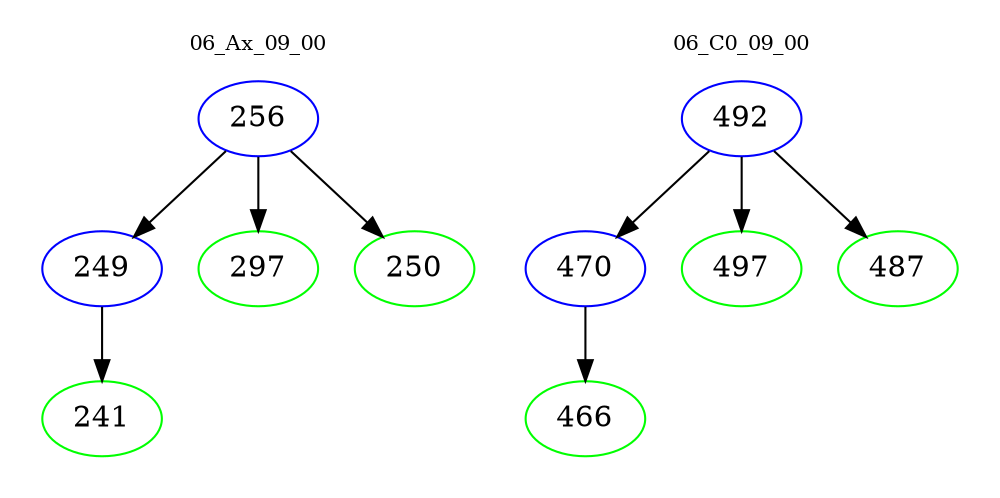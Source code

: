 digraph{
subgraph cluster_0 {
color = white
label = "06_Ax_09_00";
fontsize=10;
T0_256 [label="256", color="blue"]
T0_256 -> T0_249 [color="black"]
T0_249 [label="249", color="blue"]
T0_249 -> T0_241 [color="black"]
T0_241 [label="241", color="green"]
T0_256 -> T0_297 [color="black"]
T0_297 [label="297", color="green"]
T0_256 -> T0_250 [color="black"]
T0_250 [label="250", color="green"]
}
subgraph cluster_1 {
color = white
label = "06_C0_09_00";
fontsize=10;
T1_492 [label="492", color="blue"]
T1_492 -> T1_470 [color="black"]
T1_470 [label="470", color="blue"]
T1_470 -> T1_466 [color="black"]
T1_466 [label="466", color="green"]
T1_492 -> T1_497 [color="black"]
T1_497 [label="497", color="green"]
T1_492 -> T1_487 [color="black"]
T1_487 [label="487", color="green"]
}
}
